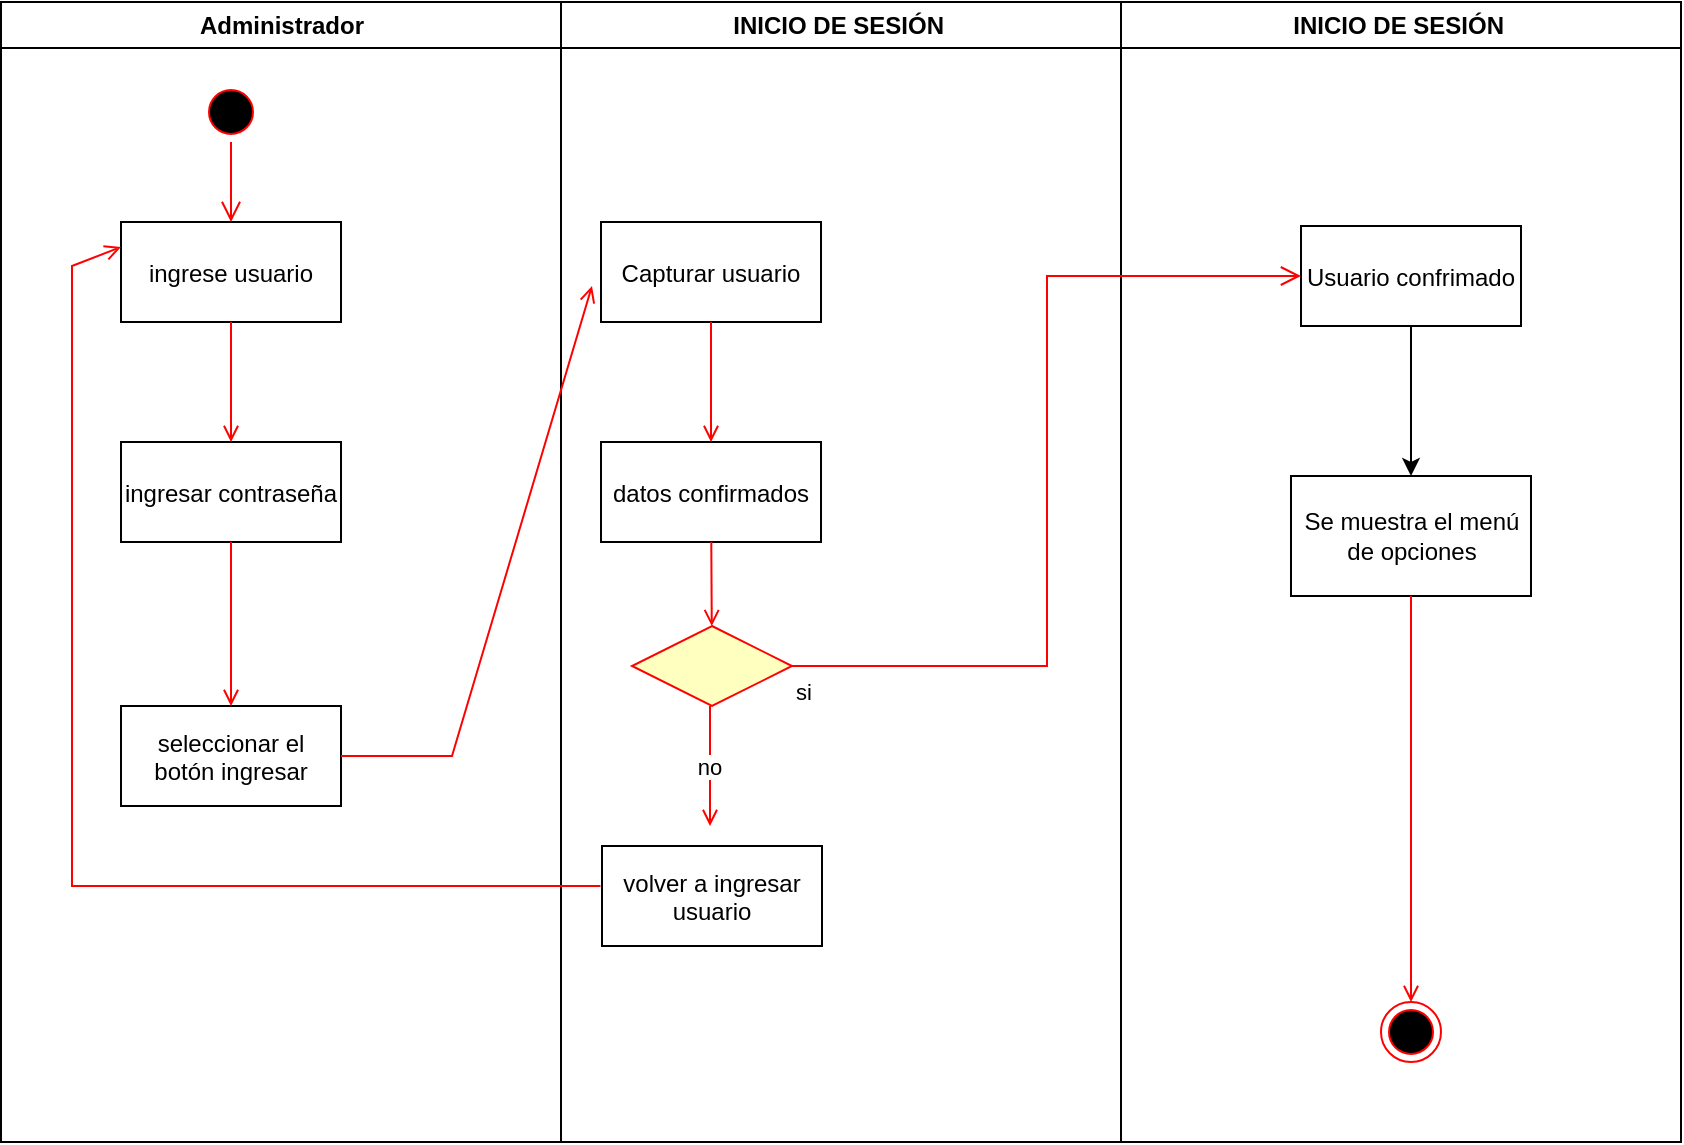 <mxfile version="14.1.8" type="github" pages="7"><diagram name="Page-1" id="e7e014a7-5840-1c2e-5031-d8a46d1fe8dd"><mxGraphModel dx="1277" dy="588" grid="1" gridSize="10" guides="1" tooltips="1" connect="1" arrows="1" fold="1" page="1" pageScale="1" pageWidth="1169" pageHeight="826" background="#ffffff" math="0" shadow="0"><root><mxCell id="0"/><mxCell id="1" parent="0"/><mxCell id="2" value="Administrador" style="swimlane;whiteSpace=wrap" parent="1" vertex="1"><mxGeometry x="164.5" y="128" width="280" height="570" as="geometry"/></mxCell><mxCell id="5" value="" style="ellipse;shape=startState;fillColor=#000000;strokeColor=#ff0000;" parent="2" vertex="1"><mxGeometry x="100" y="40" width="30" height="30" as="geometry"/></mxCell><mxCell id="6" value="" style="edgeStyle=elbowEdgeStyle;elbow=horizontal;verticalAlign=bottom;endArrow=open;endSize=8;strokeColor=#FF0000;endFill=1;rounded=0" parent="2" source="5" target="7" edge="1"><mxGeometry x="100" y="40" as="geometry"><mxPoint x="115" y="110" as="targetPoint"/></mxGeometry></mxCell><mxCell id="7" value="ingrese usuario" style="" parent="2" vertex="1"><mxGeometry x="60" y="110" width="110" height="50" as="geometry"/></mxCell><mxCell id="8" value="ingresar contraseña" style="" parent="2" vertex="1"><mxGeometry x="60" y="220" width="110" height="50" as="geometry"/></mxCell><mxCell id="9" value="" style="endArrow=open;strokeColor=#FF0000;endFill=1;rounded=0" parent="2" source="7" target="8" edge="1"><mxGeometry relative="1" as="geometry"/></mxCell><mxCell id="10" value="seleccionar el &#10;botón ingresar" style="" parent="2" vertex="1"><mxGeometry x="60" y="352" width="110" height="50" as="geometry"/></mxCell><mxCell id="11" value="" style="endArrow=open;strokeColor=#FF0000;endFill=1;rounded=0" parent="2" source="8" target="10" edge="1"><mxGeometry relative="1" as="geometry"/></mxCell><mxCell id="3" value="INICIO DE SESIÓN " style="swimlane;whiteSpace=wrap" parent="1" vertex="1"><mxGeometry x="444.5" y="128" width="280" height="570" as="geometry"/></mxCell><mxCell id="15" value="Capturar usuario" style="" parent="3" vertex="1"><mxGeometry x="20" y="110" width="110" height="50" as="geometry"/></mxCell><mxCell id="16" value="datos confirmados" style="" parent="3" vertex="1"><mxGeometry x="20" y="220" width="110" height="50" as="geometry"/></mxCell><mxCell id="17" value="" style="endArrow=open;strokeColor=#FF0000;endFill=1;rounded=0" parent="3" source="15" target="16" edge="1"><mxGeometry relative="1" as="geometry"/></mxCell><mxCell id="18" value="volver a ingresar &#10;usuario" style="" parent="3" vertex="1"><mxGeometry x="20.5" y="422" width="110" height="50" as="geometry"/></mxCell><mxCell id="21" value="" style="rhombus;fillColor=#ffffc0;strokeColor=#ff0000;" parent="3" vertex="1"><mxGeometry x="35.5" y="312" width="80" height="40" as="geometry"/></mxCell><mxCell id="24" value="" style="endArrow=open;strokeColor=#FF0000;endFill=1;rounded=0" parent="3" source="16" target="21" edge="1"><mxGeometry relative="1" as="geometry"/></mxCell><mxCell id="ddTAm2uOiK5sPbMrQk4R-43" value="no" style="endArrow=open;strokeColor=#FF0000;endFill=1;rounded=0" edge="1" parent="3"><mxGeometry relative="1" as="geometry"><mxPoint x="74.504" y="352" as="sourcePoint"/><mxPoint x="74.5" y="412" as="targetPoint"/></mxGeometry></mxCell><mxCell id="4" value="INICIO DE SESIÓN " style="swimlane;whiteSpace=wrap" parent="1" vertex="1"><mxGeometry x="724.5" y="128" width="280" height="570" as="geometry"/></mxCell><mxCell id="38" value="" style="ellipse;shape=endState;fillColor=#000000;strokeColor=#ff0000" parent="4" vertex="1"><mxGeometry x="130" y="500" width="30" height="30" as="geometry"/></mxCell><mxCell id="30" value="Usuario confrimado" style="" parent="4" vertex="1"><mxGeometry x="90" y="112" width="110" height="50" as="geometry"/></mxCell><mxCell id="ddTAm2uOiK5sPbMrQk4R-41" value="" style="endArrow=open;strokeColor=#FF0000;endFill=1;rounded=0;exitX=1;exitY=0.5;exitDx=0;exitDy=0;" edge="1" parent="1" source="10"><mxGeometry relative="1" as="geometry"><mxPoint x="289.5" y="408" as="sourcePoint"/><mxPoint x="460" y="270" as="targetPoint"/><Array as="points"><mxPoint x="390" y="505"/></Array></mxGeometry></mxCell><mxCell id="23" value="si" style="edgeStyle=elbowEdgeStyle;elbow=horizontal;align=left;verticalAlign=top;endArrow=open;endSize=8;strokeColor=#FF0000;endFill=1;rounded=0" parent="1" source="21" target="30" edge="1"><mxGeometry x="-1" relative="1" as="geometry"><mxPoint x="634.5" y="433" as="targetPoint"/></mxGeometry></mxCell><mxCell id="ddTAm2uOiK5sPbMrQk4R-46" value="" style="endArrow=open;strokeColor=#FF0000;endFill=1;rounded=0;entryX=0;entryY=0.25;entryDx=0;entryDy=0;" edge="1" parent="1" target="7"><mxGeometry relative="1" as="geometry"><mxPoint x="464.25" y="570" as="sourcePoint"/><mxPoint x="20" y="570" as="targetPoint"/><Array as="points"><mxPoint x="200" y="570"/><mxPoint x="200" y="260"/></Array></mxGeometry></mxCell><mxCell id="ddTAm2uOiK5sPbMrQk4R-48" value="Se muestra el menú de opciones" style="whiteSpace=wrap;html=1;" vertex="1" parent="1"><mxGeometry x="809.5" y="365" width="120" height="60" as="geometry"/></mxCell><mxCell id="ddTAm2uOiK5sPbMrQk4R-49" value="" style="edgeStyle=orthogonalEdgeStyle;rounded=0;orthogonalLoop=1;jettySize=auto;html=1;" edge="1" parent="1" source="30" target="ddTAm2uOiK5sPbMrQk4R-48"><mxGeometry relative="1" as="geometry"/></mxCell><mxCell id="39" value="" style="endArrow=open;strokeColor=#FF0000;endFill=1;rounded=0;exitX=0.5;exitY=1;exitDx=0;exitDy=0;" parent="1" source="ddTAm2uOiK5sPbMrQk4R-48" target="38" edge="1"><mxGeometry relative="1" as="geometry"><mxPoint x="869.5" y="583" as="sourcePoint"/><Array as="points"/></mxGeometry></mxCell></root></mxGraphModel></diagram><diagram id="77ZxmwR6GjwFcNg4V-K7" name="Page-2"><mxGraphModel dx="1502" dy="692" grid="1" gridSize="10" guides="1" tooltips="1" connect="1" arrows="1" fold="1" page="1" pageScale="1" pageWidth="827" pageHeight="1169" math="0" shadow="0"><root><mxCell id="vShpSJZ4XZ-Lqmte5EXL-0"/><mxCell id="vShpSJZ4XZ-Lqmte5EXL-1" parent="vShpSJZ4XZ-Lqmte5EXL-0"/><mxCell id="vShpSJZ4XZ-Lqmte5EXL-3" value="Administrador" style="swimlane;whiteSpace=wrap" vertex="1" parent="vShpSJZ4XZ-Lqmte5EXL-1"><mxGeometry x="380" y="160" width="280" height="570" as="geometry"/></mxCell><mxCell id="vShpSJZ4XZ-Lqmte5EXL-4" value="" style="ellipse;shape=startState;fillColor=#000000;strokeColor=#ff0000;" vertex="1" parent="vShpSJZ4XZ-Lqmte5EXL-3"><mxGeometry x="100" y="40" width="30" height="30" as="geometry"/></mxCell><mxCell id="vShpSJZ4XZ-Lqmte5EXL-5" value="" style="edgeStyle=elbowEdgeStyle;elbow=horizontal;verticalAlign=bottom;endArrow=open;endSize=8;strokeColor=#FF0000;endFill=1;rounded=0" edge="1" parent="vShpSJZ4XZ-Lqmte5EXL-3" source="vShpSJZ4XZ-Lqmte5EXL-4" target="vShpSJZ4XZ-Lqmte5EXL-6"><mxGeometry x="100" y="40" as="geometry"><mxPoint x="115" y="110" as="targetPoint"/></mxGeometry></mxCell><mxCell id="vShpSJZ4XZ-Lqmte5EXL-6" value="Cargar datos de&#10;radiación&#10;solar" style="" vertex="1" parent="vShpSJZ4XZ-Lqmte5EXL-3"><mxGeometry x="60" y="110" width="110" height="50" as="geometry"/></mxCell><mxCell id="vShpSJZ4XZ-Lqmte5EXL-7" value="registro de &#10;mediciones " style="" vertex="1" parent="vShpSJZ4XZ-Lqmte5EXL-3"><mxGeometry x="60" y="220" width="110" height="50" as="geometry"/></mxCell><mxCell id="vShpSJZ4XZ-Lqmte5EXL-8" value="" style="endArrow=open;strokeColor=#FF0000;endFill=1;rounded=0" edge="1" parent="vShpSJZ4XZ-Lqmte5EXL-3" source="vShpSJZ4XZ-Lqmte5EXL-6" target="vShpSJZ4XZ-Lqmte5EXL-7"><mxGeometry relative="1" as="geometry"/></mxCell><mxCell id="vShpSJZ4XZ-Lqmte5EXL-9" value="Seleccionar el botón &#10;validar" style="" vertex="1" parent="vShpSJZ4XZ-Lqmte5EXL-3"><mxGeometry x="60" y="352" width="110" height="50" as="geometry"/></mxCell><mxCell id="vShpSJZ4XZ-Lqmte5EXL-10" value="" style="endArrow=open;strokeColor=#FF0000;endFill=1;rounded=0" edge="1" parent="vShpSJZ4XZ-Lqmte5EXL-3" source="vShpSJZ4XZ-Lqmte5EXL-7" target="vShpSJZ4XZ-Lqmte5EXL-9"><mxGeometry relative="1" as="geometry"/></mxCell><mxCell id="vShpSJZ4XZ-Lqmte5EXL-11" value="Cargar datos de radiación Solar " style="swimlane;whiteSpace=wrap;startSize=23;" vertex="1" parent="vShpSJZ4XZ-Lqmte5EXL-1"><mxGeometry x="660" y="160" width="280" height="570" as="geometry"/></mxCell><mxCell id="vShpSJZ4XZ-Lqmte5EXL-12" value="Capturar datos" style="" vertex="1" parent="vShpSJZ4XZ-Lqmte5EXL-11"><mxGeometry x="20" y="110" width="110" height="50" as="geometry"/></mxCell><mxCell id="vShpSJZ4XZ-Lqmte5EXL-13" value="datos confirmados" style="" vertex="1" parent="vShpSJZ4XZ-Lqmte5EXL-11"><mxGeometry x="20" y="220" width="110" height="50" as="geometry"/></mxCell><mxCell id="vShpSJZ4XZ-Lqmte5EXL-14" value="" style="endArrow=open;strokeColor=#FF0000;endFill=1;rounded=0" edge="1" parent="vShpSJZ4XZ-Lqmte5EXL-11" source="vShpSJZ4XZ-Lqmte5EXL-12" target="vShpSJZ4XZ-Lqmte5EXL-13"><mxGeometry relative="1" as="geometry"/></mxCell><mxCell id="vShpSJZ4XZ-Lqmte5EXL-15" value="volver a ingresar.&#10;los datos estan &#10;erróneos" style="" vertex="1" parent="vShpSJZ4XZ-Lqmte5EXL-11"><mxGeometry x="20.5" y="422" width="110" height="50" as="geometry"/></mxCell><mxCell id="vShpSJZ4XZ-Lqmte5EXL-16" value="" style="rhombus;fillColor=#ffffc0;strokeColor=#ff0000;" vertex="1" parent="vShpSJZ4XZ-Lqmte5EXL-11"><mxGeometry x="35.5" y="312" width="80" height="40" as="geometry"/></mxCell><mxCell id="vShpSJZ4XZ-Lqmte5EXL-17" value="" style="endArrow=open;strokeColor=#FF0000;endFill=1;rounded=0" edge="1" parent="vShpSJZ4XZ-Lqmte5EXL-11" source="vShpSJZ4XZ-Lqmte5EXL-13" target="vShpSJZ4XZ-Lqmte5EXL-16"><mxGeometry relative="1" as="geometry"/></mxCell><mxCell id="vShpSJZ4XZ-Lqmte5EXL-18" value="no" style="endArrow=open;strokeColor=#FF0000;endFill=1;rounded=0" edge="1" parent="vShpSJZ4XZ-Lqmte5EXL-11"><mxGeometry relative="1" as="geometry"><mxPoint x="74.504" y="352" as="sourcePoint"/><mxPoint x="74.5" y="412" as="targetPoint"/></mxGeometry></mxCell><mxCell id="vShpSJZ4XZ-Lqmte5EXL-19" value="registro datos de radiación solar" style="swimlane;whiteSpace=wrap" vertex="1" parent="vShpSJZ4XZ-Lqmte5EXL-1"><mxGeometry x="940" y="160" width="280" height="570" as="geometry"/></mxCell><mxCell id="vShpSJZ4XZ-Lqmte5EXL-20" value="" style="ellipse;shape=endState;fillColor=#000000;strokeColor=#ff0000" vertex="1" parent="vShpSJZ4XZ-Lqmte5EXL-19"><mxGeometry x="130" y="500" width="30" height="30" as="geometry"/></mxCell><mxCell id="vShpSJZ4XZ-Lqmte5EXL-21" value="Actualizar datos" style="" vertex="1" parent="vShpSJZ4XZ-Lqmte5EXL-19"><mxGeometry x="90" y="112" width="110" height="50" as="geometry"/></mxCell><mxCell id="vShpSJZ4XZ-Lqmte5EXL-22" value="" style="endArrow=open;strokeColor=#FF0000;endFill=1;rounded=0;exitX=1;exitY=0.5;exitDx=0;exitDy=0;" edge="1" source="vShpSJZ4XZ-Lqmte5EXL-9" parent="vShpSJZ4XZ-Lqmte5EXL-1"><mxGeometry relative="1" as="geometry"><mxPoint x="505" y="440" as="sourcePoint"/><mxPoint x="675.5" y="302" as="targetPoint"/><Array as="points"><mxPoint x="605.5" y="537"/></Array></mxGeometry></mxCell><mxCell id="vShpSJZ4XZ-Lqmte5EXL-23" value="si" style="edgeStyle=elbowEdgeStyle;elbow=horizontal;align=left;verticalAlign=top;endArrow=open;endSize=8;strokeColor=#FF0000;endFill=1;rounded=0" edge="1" source="vShpSJZ4XZ-Lqmte5EXL-16" target="vShpSJZ4XZ-Lqmte5EXL-21" parent="vShpSJZ4XZ-Lqmte5EXL-1"><mxGeometry x="-1" relative="1" as="geometry"><mxPoint x="850" y="465" as="targetPoint"/></mxGeometry></mxCell><mxCell id="vShpSJZ4XZ-Lqmte5EXL-24" value="" style="endArrow=open;strokeColor=#FF0000;endFill=1;rounded=0;entryX=0;entryY=0.25;entryDx=0;entryDy=0;" edge="1" target="vShpSJZ4XZ-Lqmte5EXL-6" parent="vShpSJZ4XZ-Lqmte5EXL-1"><mxGeometry relative="1" as="geometry"><mxPoint x="679.75" y="602" as="sourcePoint"/><mxPoint x="235.5" y="602" as="targetPoint"/><Array as="points"><mxPoint x="415.5" y="602"/><mxPoint x="415.5" y="292"/></Array></mxGeometry></mxCell><mxCell id="vShpSJZ4XZ-Lqmte5EXL-25" value="se muestra los datos&amp;nbsp;&lt;br&gt;cargados" style="whiteSpace=wrap;html=1;" vertex="1" parent="vShpSJZ4XZ-Lqmte5EXL-1"><mxGeometry x="1025" y="397" width="120" height="60" as="geometry"/></mxCell><mxCell id="vShpSJZ4XZ-Lqmte5EXL-26" value="" style="edgeStyle=orthogonalEdgeStyle;rounded=0;orthogonalLoop=1;jettySize=auto;html=1;" edge="1" source="vShpSJZ4XZ-Lqmte5EXL-21" target="vShpSJZ4XZ-Lqmte5EXL-25" parent="vShpSJZ4XZ-Lqmte5EXL-1"><mxGeometry relative="1" as="geometry"/></mxCell><mxCell id="vShpSJZ4XZ-Lqmte5EXL-27" value="" style="endArrow=open;strokeColor=#FF0000;endFill=1;rounded=0;exitX=0.5;exitY=1;exitDx=0;exitDy=0;" edge="1" source="vShpSJZ4XZ-Lqmte5EXL-25" target="vShpSJZ4XZ-Lqmte5EXL-20" parent="vShpSJZ4XZ-Lqmte5EXL-1"><mxGeometry relative="1" as="geometry"><mxPoint x="1085" y="615" as="sourcePoint"/><Array as="points"/></mxGeometry></mxCell></root></mxGraphModel></diagram><diagram id="NnPPKeosJ0RcMLqWge47" name="Page-3"><mxGraphModel dx="1277" dy="588" grid="1" gridSize="10" guides="1" tooltips="1" connect="1" arrows="1" fold="1" page="1" pageScale="1" pageWidth="827" pageHeight="1169" math="0" shadow="0"><root><mxCell id="xb8mBy7_W9Zfv3YXZqBG-0"/><mxCell id="xb8mBy7_W9Zfv3YXZqBG-1" parent="xb8mBy7_W9Zfv3YXZqBG-0"/><mxCell id="xb8mBy7_W9Zfv3YXZqBG-2" value="Administrador" style="swimlane;whiteSpace=wrap" vertex="1" parent="xb8mBy7_W9Zfv3YXZqBG-1"><mxGeometry x="100" y="140" width="280" height="570" as="geometry"/></mxCell><mxCell id="xb8mBy7_W9Zfv3YXZqBG-3" value="" style="ellipse;shape=startState;fillColor=#000000;strokeColor=#ff0000;" vertex="1" parent="xb8mBy7_W9Zfv3YXZqBG-2"><mxGeometry x="100" y="40" width="30" height="30" as="geometry"/></mxCell><mxCell id="xb8mBy7_W9Zfv3YXZqBG-4" value="" style="edgeStyle=elbowEdgeStyle;elbow=horizontal;verticalAlign=bottom;endArrow=open;endSize=8;strokeColor=#FF0000;endFill=1;rounded=0" edge="1" parent="xb8mBy7_W9Zfv3YXZqBG-2" source="xb8mBy7_W9Zfv3YXZqBG-3" target="xb8mBy7_W9Zfv3YXZqBG-5"><mxGeometry x="100" y="40" as="geometry"><mxPoint x="115" y="110" as="targetPoint"/></mxGeometry></mxCell><mxCell id="xb8mBy7_W9Zfv3YXZqBG-5" value=" Eliminar datos de&#10;radiación&#10;solar" style="" vertex="1" parent="xb8mBy7_W9Zfv3YXZqBG-2"><mxGeometry x="60" y="110" width="110" height="50" as="geometry"/></mxCell><mxCell id="xb8mBy7_W9Zfv3YXZqBG-6" value="registro de &#10;mediciones " style="" vertex="1" parent="xb8mBy7_W9Zfv3YXZqBG-2"><mxGeometry x="60" y="220" width="110" height="50" as="geometry"/></mxCell><mxCell id="xb8mBy7_W9Zfv3YXZqBG-7" value="" style="endArrow=open;strokeColor=#FF0000;endFill=1;rounded=0" edge="1" parent="xb8mBy7_W9Zfv3YXZqBG-2" source="xb8mBy7_W9Zfv3YXZqBG-5" target="xb8mBy7_W9Zfv3YXZqBG-6"><mxGeometry relative="1" as="geometry"/></mxCell><mxCell id="xb8mBy7_W9Zfv3YXZqBG-8" value="Seleccionar el botón &#10;validar" style="" vertex="1" parent="xb8mBy7_W9Zfv3YXZqBG-2"><mxGeometry x="60" y="352" width="110" height="50" as="geometry"/></mxCell><mxCell id="xb8mBy7_W9Zfv3YXZqBG-9" value="" style="endArrow=open;strokeColor=#FF0000;endFill=1;rounded=0" edge="1" parent="xb8mBy7_W9Zfv3YXZqBG-2" source="xb8mBy7_W9Zfv3YXZqBG-6" target="xb8mBy7_W9Zfv3YXZqBG-8"><mxGeometry relative="1" as="geometry"/></mxCell><mxCell id="xb8mBy7_W9Zfv3YXZqBG-10" value="Eliminar datos de radiación Solar " style="swimlane;whiteSpace=wrap;startSize=23;" vertex="1" parent="xb8mBy7_W9Zfv3YXZqBG-1"><mxGeometry x="380" y="140" width="280" height="570" as="geometry"/></mxCell><mxCell id="xb8mBy7_W9Zfv3YXZqBG-11" value="Capturar datos" style="" vertex="1" parent="xb8mBy7_W9Zfv3YXZqBG-10"><mxGeometry x="20" y="110" width="110" height="50" as="geometry"/></mxCell><mxCell id="xb8mBy7_W9Zfv3YXZqBG-12" value="datos confirmados" style="" vertex="1" parent="xb8mBy7_W9Zfv3YXZqBG-10"><mxGeometry x="20" y="220" width="110" height="50" as="geometry"/></mxCell><mxCell id="xb8mBy7_W9Zfv3YXZqBG-13" value="" style="endArrow=open;strokeColor=#FF0000;endFill=1;rounded=0" edge="1" parent="xb8mBy7_W9Zfv3YXZqBG-10" source="xb8mBy7_W9Zfv3YXZqBG-11" target="xb8mBy7_W9Zfv3YXZqBG-12"><mxGeometry relative="1" as="geometry"/></mxCell><mxCell id="xb8mBy7_W9Zfv3YXZqBG-14" value="volver a seleccionar&#10;datos a eliminar" style="" vertex="1" parent="xb8mBy7_W9Zfv3YXZqBG-10"><mxGeometry x="20.5" y="422" width="110" height="50" as="geometry"/></mxCell><mxCell id="xb8mBy7_W9Zfv3YXZqBG-15" value="" style="rhombus;fillColor=#ffffc0;strokeColor=#ff0000;" vertex="1" parent="xb8mBy7_W9Zfv3YXZqBG-10"><mxGeometry x="35.5" y="312" width="80" height="40" as="geometry"/></mxCell><mxCell id="xb8mBy7_W9Zfv3YXZqBG-16" value="" style="endArrow=open;strokeColor=#FF0000;endFill=1;rounded=0" edge="1" parent="xb8mBy7_W9Zfv3YXZqBG-10" source="xb8mBy7_W9Zfv3YXZqBG-12" target="xb8mBy7_W9Zfv3YXZqBG-15"><mxGeometry relative="1" as="geometry"/></mxCell><mxCell id="xb8mBy7_W9Zfv3YXZqBG-17" value="no" style="endArrow=open;strokeColor=#FF0000;endFill=1;rounded=0" edge="1" parent="xb8mBy7_W9Zfv3YXZqBG-10"><mxGeometry relative="1" as="geometry"><mxPoint x="74.504" y="352" as="sourcePoint"/><mxPoint x="74.5" y="412" as="targetPoint"/></mxGeometry></mxCell><mxCell id="xb8mBy7_W9Zfv3YXZqBG-18" value="registro datos eliminados de radiación solar" style="swimlane;whiteSpace=wrap" vertex="1" parent="xb8mBy7_W9Zfv3YXZqBG-1"><mxGeometry x="660" y="140" width="280" height="570" as="geometry"/></mxCell><mxCell id="xb8mBy7_W9Zfv3YXZqBG-19" value="" style="ellipse;shape=endState;fillColor=#000000;strokeColor=#ff0000" vertex="1" parent="xb8mBy7_W9Zfv3YXZqBG-18"><mxGeometry x="130" y="500" width="30" height="30" as="geometry"/></mxCell><mxCell id="xb8mBy7_W9Zfv3YXZqBG-20" value="Actualizar datos" style="" vertex="1" parent="xb8mBy7_W9Zfv3YXZqBG-18"><mxGeometry x="90" y="112" width="110" height="50" as="geometry"/></mxCell><mxCell id="xb8mBy7_W9Zfv3YXZqBG-21" value="" style="endArrow=open;strokeColor=#FF0000;endFill=1;rounded=0;exitX=1;exitY=0.5;exitDx=0;exitDy=0;" edge="1" parent="xb8mBy7_W9Zfv3YXZqBG-1" source="xb8mBy7_W9Zfv3YXZqBG-8"><mxGeometry relative="1" as="geometry"><mxPoint x="225" y="420" as="sourcePoint"/><mxPoint x="395.5" y="282" as="targetPoint"/><Array as="points"><mxPoint x="325.5" y="517"/></Array></mxGeometry></mxCell><mxCell id="xb8mBy7_W9Zfv3YXZqBG-22" value="si" style="edgeStyle=elbowEdgeStyle;elbow=horizontal;align=left;verticalAlign=top;endArrow=open;endSize=8;strokeColor=#FF0000;endFill=1;rounded=0" edge="1" parent="xb8mBy7_W9Zfv3YXZqBG-1" source="xb8mBy7_W9Zfv3YXZqBG-15" target="xb8mBy7_W9Zfv3YXZqBG-20"><mxGeometry x="-1" relative="1" as="geometry"><mxPoint x="570" y="445" as="targetPoint"/></mxGeometry></mxCell><mxCell id="xb8mBy7_W9Zfv3YXZqBG-23" value="" style="endArrow=open;strokeColor=#FF0000;endFill=1;rounded=0;entryX=0;entryY=0.25;entryDx=0;entryDy=0;" edge="1" parent="xb8mBy7_W9Zfv3YXZqBG-1" target="xb8mBy7_W9Zfv3YXZqBG-5"><mxGeometry relative="1" as="geometry"><mxPoint x="399.75" y="582.0" as="sourcePoint"/><mxPoint x="-44.5" y="582" as="targetPoint"/><Array as="points"><mxPoint x="135.5" y="582"/><mxPoint x="135.5" y="272"/></Array></mxGeometry></mxCell><mxCell id="xb8mBy7_W9Zfv3YXZqBG-24" value="se muestra los datos&amp;nbsp;&lt;br&gt;no eliminados" style="whiteSpace=wrap;html=1;" vertex="1" parent="xb8mBy7_W9Zfv3YXZqBG-1"><mxGeometry x="745" y="377" width="120" height="60" as="geometry"/></mxCell><mxCell id="xb8mBy7_W9Zfv3YXZqBG-25" value="" style="edgeStyle=orthogonalEdgeStyle;rounded=0;orthogonalLoop=1;jettySize=auto;html=1;" edge="1" parent="xb8mBy7_W9Zfv3YXZqBG-1" source="xb8mBy7_W9Zfv3YXZqBG-20" target="xb8mBy7_W9Zfv3YXZqBG-24"><mxGeometry relative="1" as="geometry"/></mxCell><mxCell id="xb8mBy7_W9Zfv3YXZqBG-26" value="" style="endArrow=open;strokeColor=#FF0000;endFill=1;rounded=0;exitX=0.5;exitY=1;exitDx=0;exitDy=0;" edge="1" parent="xb8mBy7_W9Zfv3YXZqBG-1" source="xb8mBy7_W9Zfv3YXZqBG-24" target="xb8mBy7_W9Zfv3YXZqBG-19"><mxGeometry relative="1" as="geometry"><mxPoint x="805" y="595" as="sourcePoint"/><Array as="points"/></mxGeometry></mxCell></root></mxGraphModel></diagram><diagram id="XDYfdB8-wd7ZIiQA49cT" name="Page-4"><mxGraphModel dx="1277" dy="588" grid="1" gridSize="10" guides="1" tooltips="1" connect="1" arrows="1" fold="1" page="1" pageScale="1" pageWidth="827" pageHeight="1169" math="0" shadow="0"><root><mxCell id="T7EY49rWeF9x-ayR5tHS-0"/><mxCell id="T7EY49rWeF9x-ayR5tHS-1" parent="T7EY49rWeF9x-ayR5tHS-0"/><mxCell id="T7EY49rWeF9x-ayR5tHS-2" value="Administrador" style="swimlane;whiteSpace=wrap" vertex="1" parent="T7EY49rWeF9x-ayR5tHS-1"><mxGeometry x="50" y="140" width="280" height="570" as="geometry"/></mxCell><mxCell id="T7EY49rWeF9x-ayR5tHS-3" value="" style="ellipse;shape=startState;fillColor=#000000;strokeColor=#ff0000;" vertex="1" parent="T7EY49rWeF9x-ayR5tHS-2"><mxGeometry x="100" y="40" width="30" height="30" as="geometry"/></mxCell><mxCell id="T7EY49rWeF9x-ayR5tHS-4" value="" style="edgeStyle=elbowEdgeStyle;elbow=horizontal;verticalAlign=bottom;endArrow=open;endSize=8;strokeColor=#FF0000;endFill=1;rounded=0" edge="1" parent="T7EY49rWeF9x-ayR5tHS-2" source="T7EY49rWeF9x-ayR5tHS-3" target="T7EY49rWeF9x-ayR5tHS-5"><mxGeometry x="100" y="40" as="geometry"><mxPoint x="115" y="110" as="targetPoint"/></mxGeometry></mxCell><mxCell id="T7EY49rWeF9x-ayR5tHS-5" value="Cargar datos de&#10;radiación&#10;UV" style="" vertex="1" parent="T7EY49rWeF9x-ayR5tHS-2"><mxGeometry x="60" y="110" width="110" height="50" as="geometry"/></mxCell><mxCell id="T7EY49rWeF9x-ayR5tHS-6" value="registro de &#10;mediciones " style="" vertex="1" parent="T7EY49rWeF9x-ayR5tHS-2"><mxGeometry x="60" y="220" width="110" height="50" as="geometry"/></mxCell><mxCell id="T7EY49rWeF9x-ayR5tHS-7" value="" style="endArrow=open;strokeColor=#FF0000;endFill=1;rounded=0" edge="1" parent="T7EY49rWeF9x-ayR5tHS-2" source="T7EY49rWeF9x-ayR5tHS-5" target="T7EY49rWeF9x-ayR5tHS-6"><mxGeometry relative="1" as="geometry"/></mxCell><mxCell id="T7EY49rWeF9x-ayR5tHS-8" value="Seleccionar el botón &#10;validar" style="" vertex="1" parent="T7EY49rWeF9x-ayR5tHS-2"><mxGeometry x="60" y="352" width="110" height="50" as="geometry"/></mxCell><mxCell id="T7EY49rWeF9x-ayR5tHS-9" value="" style="endArrow=open;strokeColor=#FF0000;endFill=1;rounded=0" edge="1" parent="T7EY49rWeF9x-ayR5tHS-2" source="T7EY49rWeF9x-ayR5tHS-6" target="T7EY49rWeF9x-ayR5tHS-8"><mxGeometry relative="1" as="geometry"/></mxCell><mxCell id="T7EY49rWeF9x-ayR5tHS-10" value="Cargar datos de radiación UV " style="swimlane;whiteSpace=wrap;startSize=23;" vertex="1" parent="T7EY49rWeF9x-ayR5tHS-1"><mxGeometry x="330" y="140" width="280" height="570" as="geometry"/></mxCell><mxCell id="T7EY49rWeF9x-ayR5tHS-11" value="Capturar datos" style="" vertex="1" parent="T7EY49rWeF9x-ayR5tHS-10"><mxGeometry x="20" y="110" width="110" height="50" as="geometry"/></mxCell><mxCell id="T7EY49rWeF9x-ayR5tHS-12" value="datos confirmados" style="" vertex="1" parent="T7EY49rWeF9x-ayR5tHS-10"><mxGeometry x="20" y="220" width="110" height="50" as="geometry"/></mxCell><mxCell id="T7EY49rWeF9x-ayR5tHS-13" value="" style="endArrow=open;strokeColor=#FF0000;endFill=1;rounded=0" edge="1" parent="T7EY49rWeF9x-ayR5tHS-10" source="T7EY49rWeF9x-ayR5tHS-11" target="T7EY49rWeF9x-ayR5tHS-12"><mxGeometry relative="1" as="geometry"/></mxCell><mxCell id="T7EY49rWeF9x-ayR5tHS-14" value="volver a ingresar.&#10;los datos estan &#10;erróneos" style="" vertex="1" parent="T7EY49rWeF9x-ayR5tHS-10"><mxGeometry x="20.5" y="422" width="110" height="50" as="geometry"/></mxCell><mxCell id="T7EY49rWeF9x-ayR5tHS-15" value="" style="rhombus;fillColor=#ffffc0;strokeColor=#ff0000;" vertex="1" parent="T7EY49rWeF9x-ayR5tHS-10"><mxGeometry x="35.5" y="312" width="80" height="40" as="geometry"/></mxCell><mxCell id="T7EY49rWeF9x-ayR5tHS-16" value="" style="endArrow=open;strokeColor=#FF0000;endFill=1;rounded=0" edge="1" parent="T7EY49rWeF9x-ayR5tHS-10" source="T7EY49rWeF9x-ayR5tHS-12" target="T7EY49rWeF9x-ayR5tHS-15"><mxGeometry relative="1" as="geometry"/></mxCell><mxCell id="T7EY49rWeF9x-ayR5tHS-17" value="no" style="endArrow=open;strokeColor=#FF0000;endFill=1;rounded=0" edge="1" parent="T7EY49rWeF9x-ayR5tHS-10"><mxGeometry relative="1" as="geometry"><mxPoint x="74.504" y="352" as="sourcePoint"/><mxPoint x="74.5" y="412" as="targetPoint"/></mxGeometry></mxCell><mxCell id="T7EY49rWeF9x-ayR5tHS-18" value="registro datos de radiación UV" style="swimlane;whiteSpace=wrap" vertex="1" parent="T7EY49rWeF9x-ayR5tHS-1"><mxGeometry x="610" y="140" width="280" height="570" as="geometry"/></mxCell><mxCell id="T7EY49rWeF9x-ayR5tHS-19" value="" style="ellipse;shape=endState;fillColor=#000000;strokeColor=#ff0000" vertex="1" parent="T7EY49rWeF9x-ayR5tHS-18"><mxGeometry x="130" y="500" width="30" height="30" as="geometry"/></mxCell><mxCell id="T7EY49rWeF9x-ayR5tHS-20" value="Actualizar datos" style="" vertex="1" parent="T7EY49rWeF9x-ayR5tHS-18"><mxGeometry x="90" y="112" width="110" height="50" as="geometry"/></mxCell><mxCell id="T7EY49rWeF9x-ayR5tHS-21" value="" style="endArrow=open;strokeColor=#FF0000;endFill=1;rounded=0;exitX=1;exitY=0.5;exitDx=0;exitDy=0;" edge="1" parent="T7EY49rWeF9x-ayR5tHS-1" source="T7EY49rWeF9x-ayR5tHS-8"><mxGeometry relative="1" as="geometry"><mxPoint x="175" y="420" as="sourcePoint"/><mxPoint x="345.5" y="282" as="targetPoint"/><Array as="points"><mxPoint x="275.5" y="517"/></Array></mxGeometry></mxCell><mxCell id="T7EY49rWeF9x-ayR5tHS-22" value="si" style="edgeStyle=elbowEdgeStyle;elbow=horizontal;align=left;verticalAlign=top;endArrow=open;endSize=8;strokeColor=#FF0000;endFill=1;rounded=0" edge="1" parent="T7EY49rWeF9x-ayR5tHS-1" source="T7EY49rWeF9x-ayR5tHS-15" target="T7EY49rWeF9x-ayR5tHS-20"><mxGeometry x="-1" relative="1" as="geometry"><mxPoint x="520" y="445" as="targetPoint"/></mxGeometry></mxCell><mxCell id="T7EY49rWeF9x-ayR5tHS-23" value="" style="endArrow=open;strokeColor=#FF0000;endFill=1;rounded=0;entryX=0;entryY=0.25;entryDx=0;entryDy=0;" edge="1" parent="T7EY49rWeF9x-ayR5tHS-1" target="T7EY49rWeF9x-ayR5tHS-5"><mxGeometry relative="1" as="geometry"><mxPoint x="349.75" y="582.0" as="sourcePoint"/><mxPoint x="-94.5" y="582" as="targetPoint"/><Array as="points"><mxPoint x="85.5" y="582"/><mxPoint x="85.5" y="272"/></Array></mxGeometry></mxCell><mxCell id="T7EY49rWeF9x-ayR5tHS-24" value="se muestra los datos&amp;nbsp;&lt;br&gt;cargados" style="whiteSpace=wrap;html=1;" vertex="1" parent="T7EY49rWeF9x-ayR5tHS-1"><mxGeometry x="695" y="377" width="120" height="60" as="geometry"/></mxCell><mxCell id="T7EY49rWeF9x-ayR5tHS-25" value="" style="edgeStyle=orthogonalEdgeStyle;rounded=0;orthogonalLoop=1;jettySize=auto;html=1;" edge="1" parent="T7EY49rWeF9x-ayR5tHS-1" source="T7EY49rWeF9x-ayR5tHS-20" target="T7EY49rWeF9x-ayR5tHS-24"><mxGeometry relative="1" as="geometry"/></mxCell><mxCell id="T7EY49rWeF9x-ayR5tHS-26" value="" style="endArrow=open;strokeColor=#FF0000;endFill=1;rounded=0;exitX=0.5;exitY=1;exitDx=0;exitDy=0;" edge="1" parent="T7EY49rWeF9x-ayR5tHS-1" source="T7EY49rWeF9x-ayR5tHS-24" target="T7EY49rWeF9x-ayR5tHS-19"><mxGeometry relative="1" as="geometry"><mxPoint x="755" y="595" as="sourcePoint"/><Array as="points"/></mxGeometry></mxCell></root></mxGraphModel></diagram><diagram id="w4pQjy1slcLWw4iCr5IN" name="Page-5"><mxGraphModel dx="1277" dy="588" grid="1" gridSize="10" guides="1" tooltips="1" connect="1" arrows="1" fold="1" page="1" pageScale="1" pageWidth="827" pageHeight="1169" math="0" shadow="0"><root><mxCell id="9kKTpEDZpG9xE6O-iZA0-0"/><mxCell id="9kKTpEDZpG9xE6O-iZA0-1" parent="9kKTpEDZpG9xE6O-iZA0-0"/><mxCell id="0lqWyEi3T8nZJtjkic6a-25" value="Administrador" style="swimlane;whiteSpace=wrap" vertex="1" parent="9kKTpEDZpG9xE6O-iZA0-1"><mxGeometry x="40" y="150" width="280" height="570" as="geometry"/></mxCell><mxCell id="0lqWyEi3T8nZJtjkic6a-26" value="" style="ellipse;shape=startState;fillColor=#000000;strokeColor=#ff0000;" vertex="1" parent="0lqWyEi3T8nZJtjkic6a-25"><mxGeometry x="100" y="40" width="30" height="30" as="geometry"/></mxCell><mxCell id="0lqWyEi3T8nZJtjkic6a-27" value="" style="edgeStyle=elbowEdgeStyle;elbow=horizontal;verticalAlign=bottom;endArrow=open;endSize=8;strokeColor=#FF0000;endFill=1;rounded=0" edge="1" parent="0lqWyEi3T8nZJtjkic6a-25" source="0lqWyEi3T8nZJtjkic6a-26" target="0lqWyEi3T8nZJtjkic6a-28"><mxGeometry x="100" y="40" as="geometry"><mxPoint x="115" y="110" as="targetPoint"/></mxGeometry></mxCell><mxCell id="0lqWyEi3T8nZJtjkic6a-28" value=" Eliminar datos de&#10;radiación&#10;UV" style="" vertex="1" parent="0lqWyEi3T8nZJtjkic6a-25"><mxGeometry x="60" y="110" width="110" height="50" as="geometry"/></mxCell><mxCell id="0lqWyEi3T8nZJtjkic6a-29" value="registro de &#10;mediciones " style="" vertex="1" parent="0lqWyEi3T8nZJtjkic6a-25"><mxGeometry x="60" y="220" width="110" height="50" as="geometry"/></mxCell><mxCell id="0lqWyEi3T8nZJtjkic6a-30" value="" style="endArrow=open;strokeColor=#FF0000;endFill=1;rounded=0" edge="1" parent="0lqWyEi3T8nZJtjkic6a-25" source="0lqWyEi3T8nZJtjkic6a-28" target="0lqWyEi3T8nZJtjkic6a-29"><mxGeometry relative="1" as="geometry"/></mxCell><mxCell id="0lqWyEi3T8nZJtjkic6a-31" value="Seleccionar el botón &#10;validar" style="" vertex="1" parent="0lqWyEi3T8nZJtjkic6a-25"><mxGeometry x="60" y="352" width="110" height="50" as="geometry"/></mxCell><mxCell id="0lqWyEi3T8nZJtjkic6a-32" value="" style="endArrow=open;strokeColor=#FF0000;endFill=1;rounded=0" edge="1" parent="0lqWyEi3T8nZJtjkic6a-25" source="0lqWyEi3T8nZJtjkic6a-29" target="0lqWyEi3T8nZJtjkic6a-31"><mxGeometry relative="1" as="geometry"/></mxCell><mxCell id="0lqWyEi3T8nZJtjkic6a-33" value="Eliminar datos de radiación UV" style="swimlane;whiteSpace=wrap;startSize=23;" vertex="1" parent="9kKTpEDZpG9xE6O-iZA0-1"><mxGeometry x="320" y="150" width="280" height="570" as="geometry"/></mxCell><mxCell id="0lqWyEi3T8nZJtjkic6a-34" value="Capturar datos" style="" vertex="1" parent="0lqWyEi3T8nZJtjkic6a-33"><mxGeometry x="20" y="110" width="110" height="50" as="geometry"/></mxCell><mxCell id="0lqWyEi3T8nZJtjkic6a-35" value="datos confirmados" style="" vertex="1" parent="0lqWyEi3T8nZJtjkic6a-33"><mxGeometry x="20" y="220" width="110" height="50" as="geometry"/></mxCell><mxCell id="0lqWyEi3T8nZJtjkic6a-36" value="" style="endArrow=open;strokeColor=#FF0000;endFill=1;rounded=0" edge="1" parent="0lqWyEi3T8nZJtjkic6a-33" source="0lqWyEi3T8nZJtjkic6a-34" target="0lqWyEi3T8nZJtjkic6a-35"><mxGeometry relative="1" as="geometry"/></mxCell><mxCell id="0lqWyEi3T8nZJtjkic6a-37" value="volver a seleccionar&#10;datos a eliminar" style="" vertex="1" parent="0lqWyEi3T8nZJtjkic6a-33"><mxGeometry x="20.5" y="422" width="110" height="50" as="geometry"/></mxCell><mxCell id="0lqWyEi3T8nZJtjkic6a-38" value="" style="rhombus;fillColor=#ffffc0;strokeColor=#ff0000;" vertex="1" parent="0lqWyEi3T8nZJtjkic6a-33"><mxGeometry x="35.5" y="312" width="80" height="40" as="geometry"/></mxCell><mxCell id="0lqWyEi3T8nZJtjkic6a-39" value="" style="endArrow=open;strokeColor=#FF0000;endFill=1;rounded=0" edge="1" parent="0lqWyEi3T8nZJtjkic6a-33" source="0lqWyEi3T8nZJtjkic6a-35" target="0lqWyEi3T8nZJtjkic6a-38"><mxGeometry relative="1" as="geometry"/></mxCell><mxCell id="0lqWyEi3T8nZJtjkic6a-40" value="no" style="endArrow=open;strokeColor=#FF0000;endFill=1;rounded=0" edge="1" parent="0lqWyEi3T8nZJtjkic6a-33"><mxGeometry relative="1" as="geometry"><mxPoint x="74.504" y="352" as="sourcePoint"/><mxPoint x="74.5" y="412" as="targetPoint"/></mxGeometry></mxCell><mxCell id="0lqWyEi3T8nZJtjkic6a-41" value="registro datos eliminados de radiación UV" style="swimlane;whiteSpace=wrap" vertex="1" parent="9kKTpEDZpG9xE6O-iZA0-1"><mxGeometry x="600" y="150" width="280" height="570" as="geometry"/></mxCell><mxCell id="0lqWyEi3T8nZJtjkic6a-42" value="" style="ellipse;shape=endState;fillColor=#000000;strokeColor=#ff0000" vertex="1" parent="0lqWyEi3T8nZJtjkic6a-41"><mxGeometry x="130" y="500" width="30" height="30" as="geometry"/></mxCell><mxCell id="0lqWyEi3T8nZJtjkic6a-43" value="Actualizar datos" style="" vertex="1" parent="0lqWyEi3T8nZJtjkic6a-41"><mxGeometry x="90" y="112" width="110" height="50" as="geometry"/></mxCell><mxCell id="0lqWyEi3T8nZJtjkic6a-44" value="" style="endArrow=open;strokeColor=#FF0000;endFill=1;rounded=0;exitX=1;exitY=0.5;exitDx=0;exitDy=0;" edge="1" source="0lqWyEi3T8nZJtjkic6a-31" parent="9kKTpEDZpG9xE6O-iZA0-1"><mxGeometry relative="1" as="geometry"><mxPoint x="165" y="430" as="sourcePoint"/><mxPoint x="335.5" y="292" as="targetPoint"/><Array as="points"><mxPoint x="265.5" y="527"/></Array></mxGeometry></mxCell><mxCell id="0lqWyEi3T8nZJtjkic6a-45" value="si" style="edgeStyle=elbowEdgeStyle;elbow=horizontal;align=left;verticalAlign=top;endArrow=open;endSize=8;strokeColor=#FF0000;endFill=1;rounded=0" edge="1" source="0lqWyEi3T8nZJtjkic6a-38" target="0lqWyEi3T8nZJtjkic6a-43" parent="9kKTpEDZpG9xE6O-iZA0-1"><mxGeometry x="-1" relative="1" as="geometry"><mxPoint x="510" y="455" as="targetPoint"/></mxGeometry></mxCell><mxCell id="0lqWyEi3T8nZJtjkic6a-46" value="" style="endArrow=open;strokeColor=#FF0000;endFill=1;rounded=0;entryX=0;entryY=0.25;entryDx=0;entryDy=0;" edge="1" target="0lqWyEi3T8nZJtjkic6a-28" parent="9kKTpEDZpG9xE6O-iZA0-1"><mxGeometry relative="1" as="geometry"><mxPoint x="339.75" y="592.0" as="sourcePoint"/><mxPoint x="-104.5" y="592" as="targetPoint"/><Array as="points"><mxPoint x="75.5" y="592"/><mxPoint x="75.5" y="282"/></Array></mxGeometry></mxCell><mxCell id="0lqWyEi3T8nZJtjkic6a-47" value="se muestra los datos&amp;nbsp;&lt;br&gt;no eliminados" style="whiteSpace=wrap;html=1;" vertex="1" parent="9kKTpEDZpG9xE6O-iZA0-1"><mxGeometry x="685" y="387" width="120" height="60" as="geometry"/></mxCell><mxCell id="0lqWyEi3T8nZJtjkic6a-48" value="" style="edgeStyle=orthogonalEdgeStyle;rounded=0;orthogonalLoop=1;jettySize=auto;html=1;" edge="1" source="0lqWyEi3T8nZJtjkic6a-43" target="0lqWyEi3T8nZJtjkic6a-47" parent="9kKTpEDZpG9xE6O-iZA0-1"><mxGeometry relative="1" as="geometry"/></mxCell><mxCell id="0lqWyEi3T8nZJtjkic6a-49" value="" style="endArrow=open;strokeColor=#FF0000;endFill=1;rounded=0;exitX=0.5;exitY=1;exitDx=0;exitDy=0;" edge="1" source="0lqWyEi3T8nZJtjkic6a-47" target="0lqWyEi3T8nZJtjkic6a-42" parent="9kKTpEDZpG9xE6O-iZA0-1"><mxGeometry relative="1" as="geometry"><mxPoint x="745" y="605" as="sourcePoint"/><Array as="points"/></mxGeometry></mxCell></root></mxGraphModel></diagram><diagram id="OLY8jrb6qcz9wDzs8YvD" name="Page-6"><mxGraphModel dx="1277" dy="588" grid="1" gridSize="10" guides="1" tooltips="1" connect="1" arrows="1" fold="1" page="1" pageScale="1" pageWidth="827" pageHeight="1169" math="0" shadow="0"><root><mxCell id="CefMT1Px7_8FQB_hWtGv-0"/><mxCell id="CefMT1Px7_8FQB_hWtGv-1" parent="CefMT1Px7_8FQB_hWtGv-0"/><mxCell id="CefMT1Px7_8FQB_hWtGv-2" value="Administrador" style="swimlane;whiteSpace=wrap" vertex="1" parent="CefMT1Px7_8FQB_hWtGv-1"><mxGeometry x="40" y="150" width="280" height="570" as="geometry"/></mxCell><mxCell id="CefMT1Px7_8FQB_hWtGv-3" value="" style="ellipse;shape=startState;fillColor=#000000;strokeColor=#ff0000;" vertex="1" parent="CefMT1Px7_8FQB_hWtGv-2"><mxGeometry x="100" y="40" width="30" height="30" as="geometry"/></mxCell><mxCell id="CefMT1Px7_8FQB_hWtGv-4" value="" style="edgeStyle=elbowEdgeStyle;elbow=horizontal;verticalAlign=bottom;endArrow=open;endSize=8;strokeColor=#FF0000;endFill=1;rounded=0" edge="1" parent="CefMT1Px7_8FQB_hWtGv-2" source="CefMT1Px7_8FQB_hWtGv-3" target="CefMT1Px7_8FQB_hWtGv-5"><mxGeometry x="100" y="40" as="geometry"><mxPoint x="115" y="110" as="targetPoint"/></mxGeometry></mxCell><mxCell id="CefMT1Px7_8FQB_hWtGv-5" value="Cargar datos de&#10;temperatra" style="" vertex="1" parent="CefMT1Px7_8FQB_hWtGv-2"><mxGeometry x="60" y="110" width="110" height="50" as="geometry"/></mxCell><mxCell id="CefMT1Px7_8FQB_hWtGv-6" value="registro de &#10;mediciones " style="" vertex="1" parent="CefMT1Px7_8FQB_hWtGv-2"><mxGeometry x="60" y="220" width="110" height="50" as="geometry"/></mxCell><mxCell id="CefMT1Px7_8FQB_hWtGv-7" value="" style="endArrow=open;strokeColor=#FF0000;endFill=1;rounded=0" edge="1" parent="CefMT1Px7_8FQB_hWtGv-2" source="CefMT1Px7_8FQB_hWtGv-5" target="CefMT1Px7_8FQB_hWtGv-6"><mxGeometry relative="1" as="geometry"/></mxCell><mxCell id="CefMT1Px7_8FQB_hWtGv-8" value="Seleccionar el botón &#10;validar" style="" vertex="1" parent="CefMT1Px7_8FQB_hWtGv-2"><mxGeometry x="60" y="352" width="110" height="50" as="geometry"/></mxCell><mxCell id="CefMT1Px7_8FQB_hWtGv-9" value="" style="endArrow=open;strokeColor=#FF0000;endFill=1;rounded=0" edge="1" parent="CefMT1Px7_8FQB_hWtGv-2" source="CefMT1Px7_8FQB_hWtGv-6" target="CefMT1Px7_8FQB_hWtGv-8"><mxGeometry relative="1" as="geometry"/></mxCell><mxCell id="CefMT1Px7_8FQB_hWtGv-10" value="Cargar datos de Temperatura" style="swimlane;whiteSpace=wrap;startSize=23;" vertex="1" parent="CefMT1Px7_8FQB_hWtGv-1"><mxGeometry x="320" y="150" width="280" height="570" as="geometry"/></mxCell><mxCell id="CefMT1Px7_8FQB_hWtGv-11" value="Capturar datos" style="" vertex="1" parent="CefMT1Px7_8FQB_hWtGv-10"><mxGeometry x="20" y="110" width="110" height="50" as="geometry"/></mxCell><mxCell id="CefMT1Px7_8FQB_hWtGv-12" value="datos confirmados" style="" vertex="1" parent="CefMT1Px7_8FQB_hWtGv-10"><mxGeometry x="20" y="220" width="110" height="50" as="geometry"/></mxCell><mxCell id="CefMT1Px7_8FQB_hWtGv-13" value="" style="endArrow=open;strokeColor=#FF0000;endFill=1;rounded=0" edge="1" parent="CefMT1Px7_8FQB_hWtGv-10" source="CefMT1Px7_8FQB_hWtGv-11" target="CefMT1Px7_8FQB_hWtGv-12"><mxGeometry relative="1" as="geometry"/></mxCell><mxCell id="CefMT1Px7_8FQB_hWtGv-14" value="volver a ingresar.&#10;los datos estan &#10;erróneos" style="" vertex="1" parent="CefMT1Px7_8FQB_hWtGv-10"><mxGeometry x="20.5" y="422" width="110" height="50" as="geometry"/></mxCell><mxCell id="CefMT1Px7_8FQB_hWtGv-15" value="" style="rhombus;fillColor=#ffffc0;strokeColor=#ff0000;" vertex="1" parent="CefMT1Px7_8FQB_hWtGv-10"><mxGeometry x="35.5" y="312" width="80" height="40" as="geometry"/></mxCell><mxCell id="CefMT1Px7_8FQB_hWtGv-16" value="" style="endArrow=open;strokeColor=#FF0000;endFill=1;rounded=0" edge="1" parent="CefMT1Px7_8FQB_hWtGv-10" source="CefMT1Px7_8FQB_hWtGv-12" target="CefMT1Px7_8FQB_hWtGv-15"><mxGeometry relative="1" as="geometry"/></mxCell><mxCell id="CefMT1Px7_8FQB_hWtGv-17" value="no" style="endArrow=open;strokeColor=#FF0000;endFill=1;rounded=0" edge="1" parent="CefMT1Px7_8FQB_hWtGv-10"><mxGeometry relative="1" as="geometry"><mxPoint x="74.504" y="352" as="sourcePoint"/><mxPoint x="74.5" y="412" as="targetPoint"/></mxGeometry></mxCell><mxCell id="CefMT1Px7_8FQB_hWtGv-18" value="registro datos de temperatura" style="swimlane;whiteSpace=wrap" vertex="1" parent="CefMT1Px7_8FQB_hWtGv-1"><mxGeometry x="600" y="150" width="280" height="570" as="geometry"/></mxCell><mxCell id="CefMT1Px7_8FQB_hWtGv-19" value="" style="ellipse;shape=endState;fillColor=#000000;strokeColor=#ff0000" vertex="1" parent="CefMT1Px7_8FQB_hWtGv-18"><mxGeometry x="130" y="500" width="30" height="30" as="geometry"/></mxCell><mxCell id="CefMT1Px7_8FQB_hWtGv-20" value="Actualizar datos" style="" vertex="1" parent="CefMT1Px7_8FQB_hWtGv-18"><mxGeometry x="90" y="112" width="110" height="50" as="geometry"/></mxCell><mxCell id="CefMT1Px7_8FQB_hWtGv-21" value="" style="endArrow=open;strokeColor=#FF0000;endFill=1;rounded=0;exitX=1;exitY=0.5;exitDx=0;exitDy=0;" edge="1" parent="CefMT1Px7_8FQB_hWtGv-1" source="CefMT1Px7_8FQB_hWtGv-8"><mxGeometry relative="1" as="geometry"><mxPoint x="165" y="430" as="sourcePoint"/><mxPoint x="335.5" y="292" as="targetPoint"/><Array as="points"><mxPoint x="265.5" y="527"/></Array></mxGeometry></mxCell><mxCell id="CefMT1Px7_8FQB_hWtGv-22" value="si" style="edgeStyle=elbowEdgeStyle;elbow=horizontal;align=left;verticalAlign=top;endArrow=open;endSize=8;strokeColor=#FF0000;endFill=1;rounded=0" edge="1" parent="CefMT1Px7_8FQB_hWtGv-1" source="CefMT1Px7_8FQB_hWtGv-15" target="CefMT1Px7_8FQB_hWtGv-20"><mxGeometry x="-1" relative="1" as="geometry"><mxPoint x="510" y="455" as="targetPoint"/></mxGeometry></mxCell><mxCell id="CefMT1Px7_8FQB_hWtGv-23" value="" style="endArrow=open;strokeColor=#FF0000;endFill=1;rounded=0;entryX=0;entryY=0.25;entryDx=0;entryDy=0;" edge="1" parent="CefMT1Px7_8FQB_hWtGv-1" target="CefMT1Px7_8FQB_hWtGv-5"><mxGeometry relative="1" as="geometry"><mxPoint x="339.75" y="592.0" as="sourcePoint"/><mxPoint x="-104.5" y="592" as="targetPoint"/><Array as="points"><mxPoint x="75.5" y="592"/><mxPoint x="75.5" y="282"/></Array></mxGeometry></mxCell><mxCell id="CefMT1Px7_8FQB_hWtGv-24" value="se muestra los datos&amp;nbsp;&lt;br&gt;cargados" style="whiteSpace=wrap;html=1;" vertex="1" parent="CefMT1Px7_8FQB_hWtGv-1"><mxGeometry x="685" y="387" width="120" height="60" as="geometry"/></mxCell><mxCell id="CefMT1Px7_8FQB_hWtGv-25" value="" style="edgeStyle=orthogonalEdgeStyle;rounded=0;orthogonalLoop=1;jettySize=auto;html=1;" edge="1" parent="CefMT1Px7_8FQB_hWtGv-1" source="CefMT1Px7_8FQB_hWtGv-20" target="CefMT1Px7_8FQB_hWtGv-24"><mxGeometry relative="1" as="geometry"/></mxCell><mxCell id="CefMT1Px7_8FQB_hWtGv-26" value="" style="endArrow=open;strokeColor=#FF0000;endFill=1;rounded=0;exitX=0.5;exitY=1;exitDx=0;exitDy=0;" edge="1" parent="CefMT1Px7_8FQB_hWtGv-1" source="CefMT1Px7_8FQB_hWtGv-24" target="CefMT1Px7_8FQB_hWtGv-19"><mxGeometry relative="1" as="geometry"><mxPoint x="745" y="605" as="sourcePoint"/><Array as="points"/></mxGeometry></mxCell></root></mxGraphModel></diagram><diagram id="gxTULTzR4QeIL45nfOaL" name="Page-7"><mxGraphModel dx="1277" dy="588" grid="1" gridSize="10" guides="1" tooltips="1" connect="1" arrows="1" fold="1" page="1" pageScale="1" pageWidth="827" pageHeight="1169" math="0" shadow="0"><root><mxCell id="g29YzxaaG1aYp6ZQSP-U-0"/><mxCell id="g29YzxaaG1aYp6ZQSP-U-1" parent="g29YzxaaG1aYp6ZQSP-U-0"/><mxCell id="g29YzxaaG1aYp6ZQSP-U-27" value="Administrador" style="swimlane;whiteSpace=wrap" vertex="1" parent="g29YzxaaG1aYp6ZQSP-U-1"><mxGeometry x="40" y="140" width="280" height="570" as="geometry"/></mxCell><mxCell id="g29YzxaaG1aYp6ZQSP-U-28" value="" style="ellipse;shape=startState;fillColor=#000000;strokeColor=#ff0000;" vertex="1" parent="g29YzxaaG1aYp6ZQSP-U-27"><mxGeometry x="100" y="40" width="30" height="30" as="geometry"/></mxCell><mxCell id="g29YzxaaG1aYp6ZQSP-U-29" value="" style="edgeStyle=elbowEdgeStyle;elbow=horizontal;verticalAlign=bottom;endArrow=open;endSize=8;strokeColor=#FF0000;endFill=1;rounded=0" edge="1" parent="g29YzxaaG1aYp6ZQSP-U-27" source="g29YzxaaG1aYp6ZQSP-U-28" target="g29YzxaaG1aYp6ZQSP-U-30"><mxGeometry x="100" y="40" as="geometry"><mxPoint x="115" y="110" as="targetPoint"/></mxGeometry></mxCell><mxCell id="g29YzxaaG1aYp6ZQSP-U-30" value=" Eliminar datos de&#10;temperatura" style="" vertex="1" parent="g29YzxaaG1aYp6ZQSP-U-27"><mxGeometry x="60" y="110" width="110" height="50" as="geometry"/></mxCell><mxCell id="g29YzxaaG1aYp6ZQSP-U-31" value="registro de &#10;mediciones " style="" vertex="1" parent="g29YzxaaG1aYp6ZQSP-U-27"><mxGeometry x="60" y="220" width="110" height="50" as="geometry"/></mxCell><mxCell id="g29YzxaaG1aYp6ZQSP-U-32" value="" style="endArrow=open;strokeColor=#FF0000;endFill=1;rounded=0" edge="1" parent="g29YzxaaG1aYp6ZQSP-U-27" source="g29YzxaaG1aYp6ZQSP-U-30" target="g29YzxaaG1aYp6ZQSP-U-31"><mxGeometry relative="1" as="geometry"/></mxCell><mxCell id="g29YzxaaG1aYp6ZQSP-U-33" value="Seleccionar el botón &#10;validar" style="" vertex="1" parent="g29YzxaaG1aYp6ZQSP-U-27"><mxGeometry x="60" y="352" width="110" height="50" as="geometry"/></mxCell><mxCell id="g29YzxaaG1aYp6ZQSP-U-34" value="" style="endArrow=open;strokeColor=#FF0000;endFill=1;rounded=0" edge="1" parent="g29YzxaaG1aYp6ZQSP-U-27" source="g29YzxaaG1aYp6ZQSP-U-31" target="g29YzxaaG1aYp6ZQSP-U-33"><mxGeometry relative="1" as="geometry"/></mxCell><mxCell id="g29YzxaaG1aYp6ZQSP-U-35" value="Eliminar datos de temperatura" style="swimlane;whiteSpace=wrap;startSize=23;" vertex="1" parent="g29YzxaaG1aYp6ZQSP-U-1"><mxGeometry x="320" y="140" width="280" height="570" as="geometry"/></mxCell><mxCell id="g29YzxaaG1aYp6ZQSP-U-36" value="Capturar datos" style="" vertex="1" parent="g29YzxaaG1aYp6ZQSP-U-35"><mxGeometry x="20" y="110" width="110" height="50" as="geometry"/></mxCell><mxCell id="g29YzxaaG1aYp6ZQSP-U-37" value="datos confirmados" style="" vertex="1" parent="g29YzxaaG1aYp6ZQSP-U-35"><mxGeometry x="20" y="220" width="110" height="50" as="geometry"/></mxCell><mxCell id="g29YzxaaG1aYp6ZQSP-U-38" value="" style="endArrow=open;strokeColor=#FF0000;endFill=1;rounded=0" edge="1" parent="g29YzxaaG1aYp6ZQSP-U-35" source="g29YzxaaG1aYp6ZQSP-U-36" target="g29YzxaaG1aYp6ZQSP-U-37"><mxGeometry relative="1" as="geometry"/></mxCell><mxCell id="g29YzxaaG1aYp6ZQSP-U-39" value="volver a seleccionar&#10;datos a eliminar" style="" vertex="1" parent="g29YzxaaG1aYp6ZQSP-U-35"><mxGeometry x="20.5" y="422" width="110" height="50" as="geometry"/></mxCell><mxCell id="g29YzxaaG1aYp6ZQSP-U-40" value="" style="rhombus;fillColor=#ffffc0;strokeColor=#ff0000;" vertex="1" parent="g29YzxaaG1aYp6ZQSP-U-35"><mxGeometry x="35.5" y="312" width="80" height="40" as="geometry"/></mxCell><mxCell id="g29YzxaaG1aYp6ZQSP-U-41" value="" style="endArrow=open;strokeColor=#FF0000;endFill=1;rounded=0" edge="1" parent="g29YzxaaG1aYp6ZQSP-U-35" source="g29YzxaaG1aYp6ZQSP-U-37" target="g29YzxaaG1aYp6ZQSP-U-40"><mxGeometry relative="1" as="geometry"/></mxCell><mxCell id="g29YzxaaG1aYp6ZQSP-U-42" value="no" style="endArrow=open;strokeColor=#FF0000;endFill=1;rounded=0" edge="1" parent="g29YzxaaG1aYp6ZQSP-U-35"><mxGeometry relative="1" as="geometry"><mxPoint x="74.504" y="352" as="sourcePoint"/><mxPoint x="74.5" y="412" as="targetPoint"/></mxGeometry></mxCell><mxCell id="g29YzxaaG1aYp6ZQSP-U-43" value="registro datos eliminados de temperatura" style="swimlane;whiteSpace=wrap" vertex="1" parent="g29YzxaaG1aYp6ZQSP-U-1"><mxGeometry x="600" y="140" width="280" height="570" as="geometry"/></mxCell><mxCell id="g29YzxaaG1aYp6ZQSP-U-44" value="" style="ellipse;shape=endState;fillColor=#000000;strokeColor=#ff0000" vertex="1" parent="g29YzxaaG1aYp6ZQSP-U-43"><mxGeometry x="130" y="500" width="30" height="30" as="geometry"/></mxCell><mxCell id="g29YzxaaG1aYp6ZQSP-U-45" value="Actualizar datos" style="" vertex="1" parent="g29YzxaaG1aYp6ZQSP-U-43"><mxGeometry x="90" y="112" width="110" height="50" as="geometry"/></mxCell><mxCell id="g29YzxaaG1aYp6ZQSP-U-46" value="" style="endArrow=open;strokeColor=#FF0000;endFill=1;rounded=0;exitX=1;exitY=0.5;exitDx=0;exitDy=0;" edge="1" source="g29YzxaaG1aYp6ZQSP-U-33" parent="g29YzxaaG1aYp6ZQSP-U-1"><mxGeometry relative="1" as="geometry"><mxPoint x="165" y="420" as="sourcePoint"/><mxPoint x="335.5" y="282" as="targetPoint"/><Array as="points"><mxPoint x="265.5" y="517"/></Array></mxGeometry></mxCell><mxCell id="g29YzxaaG1aYp6ZQSP-U-47" value="si" style="edgeStyle=elbowEdgeStyle;elbow=horizontal;align=left;verticalAlign=top;endArrow=open;endSize=8;strokeColor=#FF0000;endFill=1;rounded=0" edge="1" source="g29YzxaaG1aYp6ZQSP-U-40" target="g29YzxaaG1aYp6ZQSP-U-45" parent="g29YzxaaG1aYp6ZQSP-U-1"><mxGeometry x="-1" relative="1" as="geometry"><mxPoint x="510" y="445" as="targetPoint"/></mxGeometry></mxCell><mxCell id="g29YzxaaG1aYp6ZQSP-U-48" value="" style="endArrow=open;strokeColor=#FF0000;endFill=1;rounded=0;entryX=0;entryY=0.25;entryDx=0;entryDy=0;" edge="1" target="g29YzxaaG1aYp6ZQSP-U-30" parent="g29YzxaaG1aYp6ZQSP-U-1"><mxGeometry relative="1" as="geometry"><mxPoint x="339.75" y="582.0" as="sourcePoint"/><mxPoint x="-104.5" y="582" as="targetPoint"/><Array as="points"><mxPoint x="75.5" y="582"/><mxPoint x="75.5" y="272"/></Array></mxGeometry></mxCell><mxCell id="g29YzxaaG1aYp6ZQSP-U-49" value="se muestra los datos&amp;nbsp;&lt;br&gt;no eliminados" style="whiteSpace=wrap;html=1;" vertex="1" parent="g29YzxaaG1aYp6ZQSP-U-1"><mxGeometry x="685" y="377" width="120" height="60" as="geometry"/></mxCell><mxCell id="g29YzxaaG1aYp6ZQSP-U-50" value="" style="edgeStyle=orthogonalEdgeStyle;rounded=0;orthogonalLoop=1;jettySize=auto;html=1;" edge="1" source="g29YzxaaG1aYp6ZQSP-U-45" target="g29YzxaaG1aYp6ZQSP-U-49" parent="g29YzxaaG1aYp6ZQSP-U-1"><mxGeometry relative="1" as="geometry"/></mxCell><mxCell id="g29YzxaaG1aYp6ZQSP-U-51" value="" style="endArrow=open;strokeColor=#FF0000;endFill=1;rounded=0;exitX=0.5;exitY=1;exitDx=0;exitDy=0;" edge="1" source="g29YzxaaG1aYp6ZQSP-U-49" target="g29YzxaaG1aYp6ZQSP-U-44" parent="g29YzxaaG1aYp6ZQSP-U-1"><mxGeometry relative="1" as="geometry"><mxPoint x="745" y="595" as="sourcePoint"/><Array as="points"/></mxGeometry></mxCell></root></mxGraphModel></diagram></mxfile>